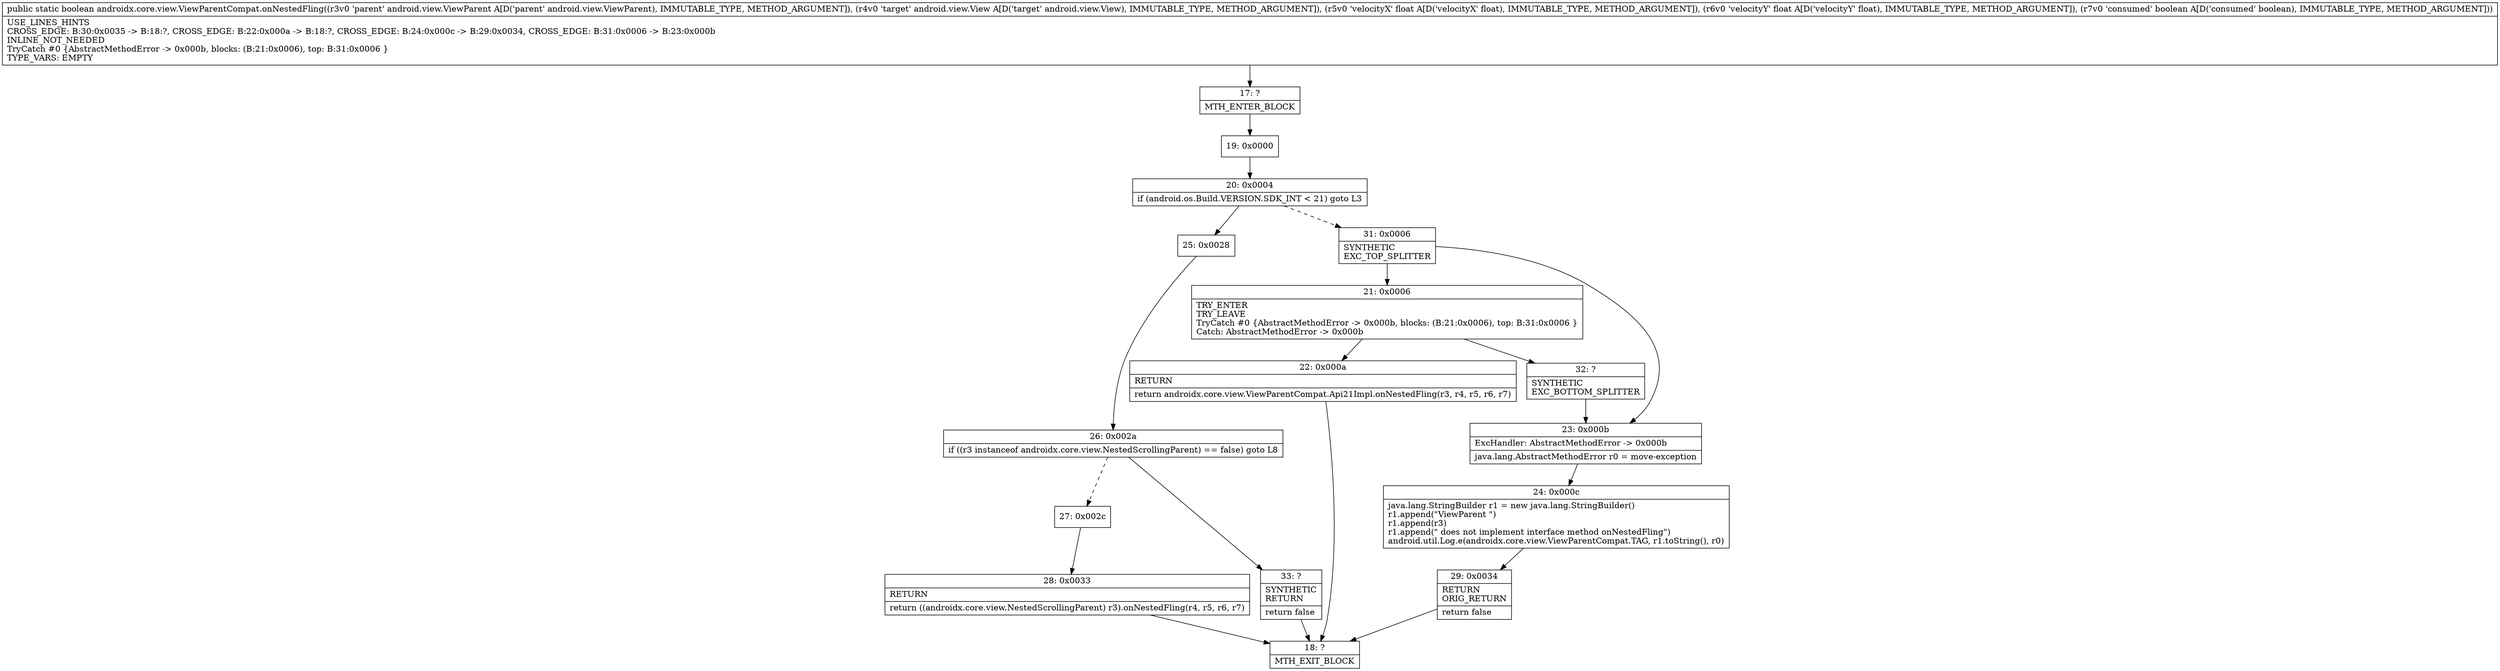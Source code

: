 digraph "CFG forandroidx.core.view.ViewParentCompat.onNestedFling(Landroid\/view\/ViewParent;Landroid\/view\/View;FFZ)Z" {
Node_17 [shape=record,label="{17\:\ ?|MTH_ENTER_BLOCK\l}"];
Node_19 [shape=record,label="{19\:\ 0x0000}"];
Node_20 [shape=record,label="{20\:\ 0x0004|if (android.os.Build.VERSION.SDK_INT \< 21) goto L3\l}"];
Node_25 [shape=record,label="{25\:\ 0x0028}"];
Node_26 [shape=record,label="{26\:\ 0x002a|if ((r3 instanceof androidx.core.view.NestedScrollingParent) == false) goto L8\l}"];
Node_27 [shape=record,label="{27\:\ 0x002c}"];
Node_28 [shape=record,label="{28\:\ 0x0033|RETURN\l|return ((androidx.core.view.NestedScrollingParent) r3).onNestedFling(r4, r5, r6, r7)\l}"];
Node_18 [shape=record,label="{18\:\ ?|MTH_EXIT_BLOCK\l}"];
Node_33 [shape=record,label="{33\:\ ?|SYNTHETIC\lRETURN\l|return false\l}"];
Node_31 [shape=record,label="{31\:\ 0x0006|SYNTHETIC\lEXC_TOP_SPLITTER\l}"];
Node_21 [shape=record,label="{21\:\ 0x0006|TRY_ENTER\lTRY_LEAVE\lTryCatch #0 \{AbstractMethodError \-\> 0x000b, blocks: (B:21:0x0006), top: B:31:0x0006 \}\lCatch: AbstractMethodError \-\> 0x000b\l}"];
Node_22 [shape=record,label="{22\:\ 0x000a|RETURN\l|return androidx.core.view.ViewParentCompat.Api21Impl.onNestedFling(r3, r4, r5, r6, r7)\l}"];
Node_32 [shape=record,label="{32\:\ ?|SYNTHETIC\lEXC_BOTTOM_SPLITTER\l}"];
Node_23 [shape=record,label="{23\:\ 0x000b|ExcHandler: AbstractMethodError \-\> 0x000b\l|java.lang.AbstractMethodError r0 = move\-exception\l}"];
Node_24 [shape=record,label="{24\:\ 0x000c|java.lang.StringBuilder r1 = new java.lang.StringBuilder()\lr1.append(\"ViewParent \")\lr1.append(r3)\lr1.append(\" does not implement interface method onNestedFling\")\landroid.util.Log.e(androidx.core.view.ViewParentCompat.TAG, r1.toString(), r0)\l}"];
Node_29 [shape=record,label="{29\:\ 0x0034|RETURN\lORIG_RETURN\l|return false\l}"];
MethodNode[shape=record,label="{public static boolean androidx.core.view.ViewParentCompat.onNestedFling((r3v0 'parent' android.view.ViewParent A[D('parent' android.view.ViewParent), IMMUTABLE_TYPE, METHOD_ARGUMENT]), (r4v0 'target' android.view.View A[D('target' android.view.View), IMMUTABLE_TYPE, METHOD_ARGUMENT]), (r5v0 'velocityX' float A[D('velocityX' float), IMMUTABLE_TYPE, METHOD_ARGUMENT]), (r6v0 'velocityY' float A[D('velocityY' float), IMMUTABLE_TYPE, METHOD_ARGUMENT]), (r7v0 'consumed' boolean A[D('consumed' boolean), IMMUTABLE_TYPE, METHOD_ARGUMENT]))  | USE_LINES_HINTS\lCROSS_EDGE: B:30:0x0035 \-\> B:18:?, CROSS_EDGE: B:22:0x000a \-\> B:18:?, CROSS_EDGE: B:24:0x000c \-\> B:29:0x0034, CROSS_EDGE: B:31:0x0006 \-\> B:23:0x000b\lINLINE_NOT_NEEDED\lTryCatch #0 \{AbstractMethodError \-\> 0x000b, blocks: (B:21:0x0006), top: B:31:0x0006 \}\lTYPE_VARS: EMPTY\l}"];
MethodNode -> Node_17;Node_17 -> Node_19;
Node_19 -> Node_20;
Node_20 -> Node_25;
Node_20 -> Node_31[style=dashed];
Node_25 -> Node_26;
Node_26 -> Node_27[style=dashed];
Node_26 -> Node_33;
Node_27 -> Node_28;
Node_28 -> Node_18;
Node_33 -> Node_18;
Node_31 -> Node_21;
Node_31 -> Node_23;
Node_21 -> Node_22;
Node_21 -> Node_32;
Node_22 -> Node_18;
Node_32 -> Node_23;
Node_23 -> Node_24;
Node_24 -> Node_29;
Node_29 -> Node_18;
}

